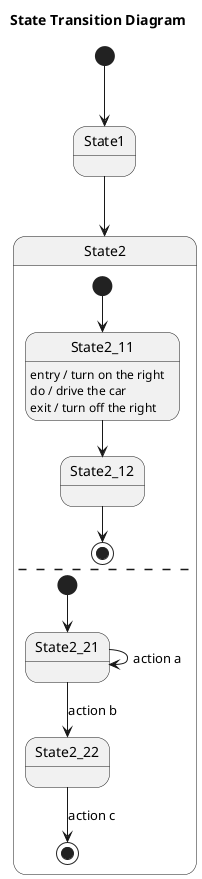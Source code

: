 ' --------------------------------------------------
' Function    : State_Transition_Diagram
' Author      : T. TANAKA
' Description : State Transition Diagram の基本要素
' --------------------------------------------------

' --------------------------------------------------
' ◆参考文献：
' 状態遷移図の構文と機能.html
' https://plantuml.com/ja/state-diagram
' --------------------------------------------------

@startuml

title State Transition Diagram

' left to right direction

' --------------------------------------------------
' Category Definition
' --------------------------------------------------

' --------------------------------------------------
' Category Connection
' --------------------------------------------------
[*] --> State1
State1 --> State2
state State2{
    [*] --> State2_11
    State2_11 --> State2_12
    State2_12 --> [*]

    State2_11 : entry / turn on the right
    State2_11 : do / drive the car
    State2_11 : exit / turn off the right

    --

    [*] --> State2_21
    State2_21 --> State2_21 : action a
    State2_21 --> State2_22 : action b
    State2_22 --> [*] : action c
}

@enduml
